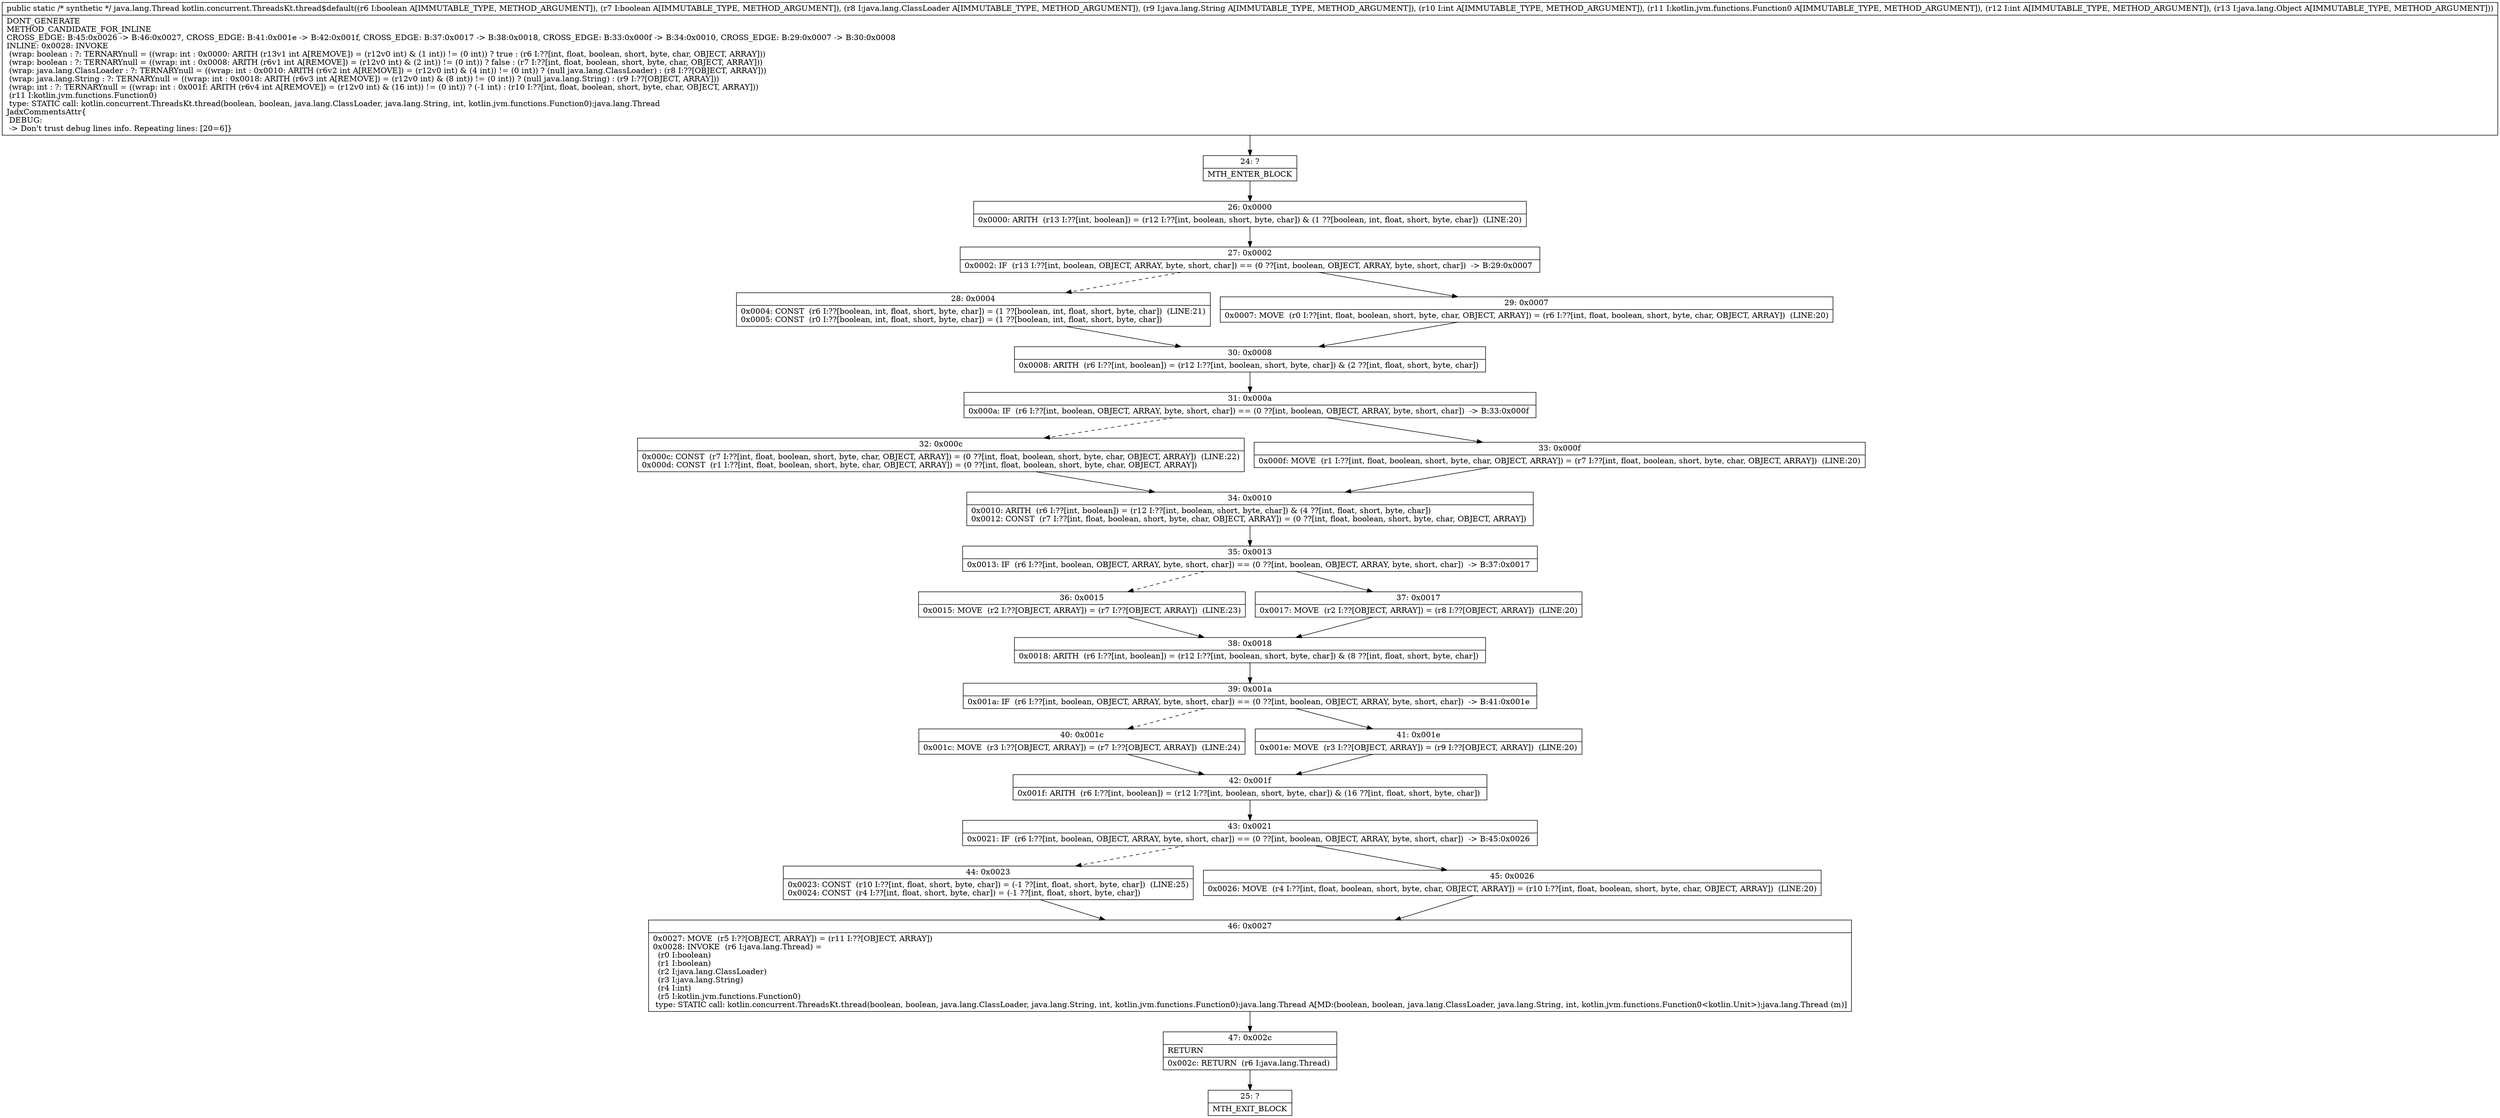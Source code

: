 digraph "CFG forkotlin.concurrent.ThreadsKt.thread$default(ZZLjava\/lang\/ClassLoader;Ljava\/lang\/String;ILkotlin\/jvm\/functions\/Function0;ILjava\/lang\/Object;)Ljava\/lang\/Thread;" {
Node_24 [shape=record,label="{24\:\ ?|MTH_ENTER_BLOCK\l}"];
Node_26 [shape=record,label="{26\:\ 0x0000|0x0000: ARITH  (r13 I:??[int, boolean]) = (r12 I:??[int, boolean, short, byte, char]) & (1 ??[boolean, int, float, short, byte, char])  (LINE:20)\l}"];
Node_27 [shape=record,label="{27\:\ 0x0002|0x0002: IF  (r13 I:??[int, boolean, OBJECT, ARRAY, byte, short, char]) == (0 ??[int, boolean, OBJECT, ARRAY, byte, short, char])  \-\> B:29:0x0007 \l}"];
Node_28 [shape=record,label="{28\:\ 0x0004|0x0004: CONST  (r6 I:??[boolean, int, float, short, byte, char]) = (1 ??[boolean, int, float, short, byte, char])  (LINE:21)\l0x0005: CONST  (r0 I:??[boolean, int, float, short, byte, char]) = (1 ??[boolean, int, float, short, byte, char]) \l}"];
Node_30 [shape=record,label="{30\:\ 0x0008|0x0008: ARITH  (r6 I:??[int, boolean]) = (r12 I:??[int, boolean, short, byte, char]) & (2 ??[int, float, short, byte, char]) \l}"];
Node_31 [shape=record,label="{31\:\ 0x000a|0x000a: IF  (r6 I:??[int, boolean, OBJECT, ARRAY, byte, short, char]) == (0 ??[int, boolean, OBJECT, ARRAY, byte, short, char])  \-\> B:33:0x000f \l}"];
Node_32 [shape=record,label="{32\:\ 0x000c|0x000c: CONST  (r7 I:??[int, float, boolean, short, byte, char, OBJECT, ARRAY]) = (0 ??[int, float, boolean, short, byte, char, OBJECT, ARRAY])  (LINE:22)\l0x000d: CONST  (r1 I:??[int, float, boolean, short, byte, char, OBJECT, ARRAY]) = (0 ??[int, float, boolean, short, byte, char, OBJECT, ARRAY]) \l}"];
Node_34 [shape=record,label="{34\:\ 0x0010|0x0010: ARITH  (r6 I:??[int, boolean]) = (r12 I:??[int, boolean, short, byte, char]) & (4 ??[int, float, short, byte, char]) \l0x0012: CONST  (r7 I:??[int, float, boolean, short, byte, char, OBJECT, ARRAY]) = (0 ??[int, float, boolean, short, byte, char, OBJECT, ARRAY]) \l}"];
Node_35 [shape=record,label="{35\:\ 0x0013|0x0013: IF  (r6 I:??[int, boolean, OBJECT, ARRAY, byte, short, char]) == (0 ??[int, boolean, OBJECT, ARRAY, byte, short, char])  \-\> B:37:0x0017 \l}"];
Node_36 [shape=record,label="{36\:\ 0x0015|0x0015: MOVE  (r2 I:??[OBJECT, ARRAY]) = (r7 I:??[OBJECT, ARRAY])  (LINE:23)\l}"];
Node_38 [shape=record,label="{38\:\ 0x0018|0x0018: ARITH  (r6 I:??[int, boolean]) = (r12 I:??[int, boolean, short, byte, char]) & (8 ??[int, float, short, byte, char]) \l}"];
Node_39 [shape=record,label="{39\:\ 0x001a|0x001a: IF  (r6 I:??[int, boolean, OBJECT, ARRAY, byte, short, char]) == (0 ??[int, boolean, OBJECT, ARRAY, byte, short, char])  \-\> B:41:0x001e \l}"];
Node_40 [shape=record,label="{40\:\ 0x001c|0x001c: MOVE  (r3 I:??[OBJECT, ARRAY]) = (r7 I:??[OBJECT, ARRAY])  (LINE:24)\l}"];
Node_42 [shape=record,label="{42\:\ 0x001f|0x001f: ARITH  (r6 I:??[int, boolean]) = (r12 I:??[int, boolean, short, byte, char]) & (16 ??[int, float, short, byte, char]) \l}"];
Node_43 [shape=record,label="{43\:\ 0x0021|0x0021: IF  (r6 I:??[int, boolean, OBJECT, ARRAY, byte, short, char]) == (0 ??[int, boolean, OBJECT, ARRAY, byte, short, char])  \-\> B:45:0x0026 \l}"];
Node_44 [shape=record,label="{44\:\ 0x0023|0x0023: CONST  (r10 I:??[int, float, short, byte, char]) = (\-1 ??[int, float, short, byte, char])  (LINE:25)\l0x0024: CONST  (r4 I:??[int, float, short, byte, char]) = (\-1 ??[int, float, short, byte, char]) \l}"];
Node_46 [shape=record,label="{46\:\ 0x0027|0x0027: MOVE  (r5 I:??[OBJECT, ARRAY]) = (r11 I:??[OBJECT, ARRAY]) \l0x0028: INVOKE  (r6 I:java.lang.Thread) = \l  (r0 I:boolean)\l  (r1 I:boolean)\l  (r2 I:java.lang.ClassLoader)\l  (r3 I:java.lang.String)\l  (r4 I:int)\l  (r5 I:kotlin.jvm.functions.Function0)\l type: STATIC call: kotlin.concurrent.ThreadsKt.thread(boolean, boolean, java.lang.ClassLoader, java.lang.String, int, kotlin.jvm.functions.Function0):java.lang.Thread A[MD:(boolean, boolean, java.lang.ClassLoader, java.lang.String, int, kotlin.jvm.functions.Function0\<kotlin.Unit\>):java.lang.Thread (m)]\l}"];
Node_47 [shape=record,label="{47\:\ 0x002c|RETURN\l|0x002c: RETURN  (r6 I:java.lang.Thread) \l}"];
Node_25 [shape=record,label="{25\:\ ?|MTH_EXIT_BLOCK\l}"];
Node_45 [shape=record,label="{45\:\ 0x0026|0x0026: MOVE  (r4 I:??[int, float, boolean, short, byte, char, OBJECT, ARRAY]) = (r10 I:??[int, float, boolean, short, byte, char, OBJECT, ARRAY])  (LINE:20)\l}"];
Node_41 [shape=record,label="{41\:\ 0x001e|0x001e: MOVE  (r3 I:??[OBJECT, ARRAY]) = (r9 I:??[OBJECT, ARRAY])  (LINE:20)\l}"];
Node_37 [shape=record,label="{37\:\ 0x0017|0x0017: MOVE  (r2 I:??[OBJECT, ARRAY]) = (r8 I:??[OBJECT, ARRAY])  (LINE:20)\l}"];
Node_33 [shape=record,label="{33\:\ 0x000f|0x000f: MOVE  (r1 I:??[int, float, boolean, short, byte, char, OBJECT, ARRAY]) = (r7 I:??[int, float, boolean, short, byte, char, OBJECT, ARRAY])  (LINE:20)\l}"];
Node_29 [shape=record,label="{29\:\ 0x0007|0x0007: MOVE  (r0 I:??[int, float, boolean, short, byte, char, OBJECT, ARRAY]) = (r6 I:??[int, float, boolean, short, byte, char, OBJECT, ARRAY])  (LINE:20)\l}"];
MethodNode[shape=record,label="{public static \/* synthetic *\/ java.lang.Thread kotlin.concurrent.ThreadsKt.thread$default((r6 I:boolean A[IMMUTABLE_TYPE, METHOD_ARGUMENT]), (r7 I:boolean A[IMMUTABLE_TYPE, METHOD_ARGUMENT]), (r8 I:java.lang.ClassLoader A[IMMUTABLE_TYPE, METHOD_ARGUMENT]), (r9 I:java.lang.String A[IMMUTABLE_TYPE, METHOD_ARGUMENT]), (r10 I:int A[IMMUTABLE_TYPE, METHOD_ARGUMENT]), (r11 I:kotlin.jvm.functions.Function0 A[IMMUTABLE_TYPE, METHOD_ARGUMENT]), (r12 I:int A[IMMUTABLE_TYPE, METHOD_ARGUMENT]), (r13 I:java.lang.Object A[IMMUTABLE_TYPE, METHOD_ARGUMENT]))  | DONT_GENERATE\lMETHOD_CANDIDATE_FOR_INLINE\lCROSS_EDGE: B:45:0x0026 \-\> B:46:0x0027, CROSS_EDGE: B:41:0x001e \-\> B:42:0x001f, CROSS_EDGE: B:37:0x0017 \-\> B:38:0x0018, CROSS_EDGE: B:33:0x000f \-\> B:34:0x0010, CROSS_EDGE: B:29:0x0007 \-\> B:30:0x0008\lINLINE: 0x0028: INVOKE  \l  (wrap: boolean : ?: TERNARYnull = ((wrap: int : 0x0000: ARITH  (r13v1 int A[REMOVE]) = (r12v0 int) & (1 int)) != (0 int)) ? true : (r6 I:??[int, float, boolean, short, byte, char, OBJECT, ARRAY]))\l  (wrap: boolean : ?: TERNARYnull = ((wrap: int : 0x0008: ARITH  (r6v1 int A[REMOVE]) = (r12v0 int) & (2 int)) != (0 int)) ? false : (r7 I:??[int, float, boolean, short, byte, char, OBJECT, ARRAY]))\l  (wrap: java.lang.ClassLoader : ?: TERNARYnull = ((wrap: int : 0x0010: ARITH  (r6v2 int A[REMOVE]) = (r12v0 int) & (4 int)) != (0 int)) ? (null java.lang.ClassLoader) : (r8 I:??[OBJECT, ARRAY]))\l  (wrap: java.lang.String : ?: TERNARYnull = ((wrap: int : 0x0018: ARITH  (r6v3 int A[REMOVE]) = (r12v0 int) & (8 int)) != (0 int)) ? (null java.lang.String) : (r9 I:??[OBJECT, ARRAY]))\l  (wrap: int : ?: TERNARYnull = ((wrap: int : 0x001f: ARITH  (r6v4 int A[REMOVE]) = (r12v0 int) & (16 int)) != (0 int)) ? (\-1 int) : (r10 I:??[int, float, boolean, short, byte, char, OBJECT, ARRAY]))\l  (r11 I:kotlin.jvm.functions.Function0)\l type: STATIC call: kotlin.concurrent.ThreadsKt.thread(boolean, boolean, java.lang.ClassLoader, java.lang.String, int, kotlin.jvm.functions.Function0):java.lang.Thread\lJadxCommentsAttr\{\l DEBUG: \l \-\> Don't trust debug lines info. Repeating lines: [20=6]\}\l}"];
MethodNode -> Node_24;Node_24 -> Node_26;
Node_26 -> Node_27;
Node_27 -> Node_28[style=dashed];
Node_27 -> Node_29;
Node_28 -> Node_30;
Node_30 -> Node_31;
Node_31 -> Node_32[style=dashed];
Node_31 -> Node_33;
Node_32 -> Node_34;
Node_34 -> Node_35;
Node_35 -> Node_36[style=dashed];
Node_35 -> Node_37;
Node_36 -> Node_38;
Node_38 -> Node_39;
Node_39 -> Node_40[style=dashed];
Node_39 -> Node_41;
Node_40 -> Node_42;
Node_42 -> Node_43;
Node_43 -> Node_44[style=dashed];
Node_43 -> Node_45;
Node_44 -> Node_46;
Node_46 -> Node_47;
Node_47 -> Node_25;
Node_45 -> Node_46;
Node_41 -> Node_42;
Node_37 -> Node_38;
Node_33 -> Node_34;
Node_29 -> Node_30;
}

